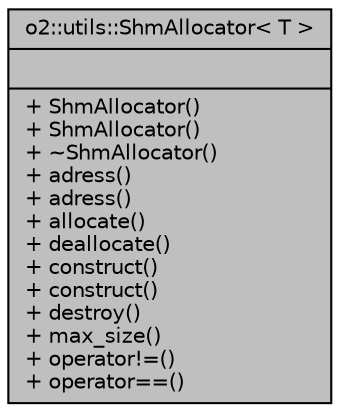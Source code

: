 digraph "o2::utils::ShmAllocator&lt; T &gt;"
{
 // INTERACTIVE_SVG=YES
  bgcolor="transparent";
  edge [fontname="Helvetica",fontsize="10",labelfontname="Helvetica",labelfontsize="10"];
  node [fontname="Helvetica",fontsize="10",shape=record];
  Node1 [label="{o2::utils::ShmAllocator\< T \>\n||+ ShmAllocator()\l+ ShmAllocator()\l+ ~ShmAllocator()\l+ adress()\l+ adress()\l+ allocate()\l+ deallocate()\l+ construct()\l+ construct()\l+ destroy()\l+ max_size()\l+ operator!=()\l+ operator==()\l}",height=0.2,width=0.4,color="black", fillcolor="grey75", style="filled" fontcolor="black"];
}
